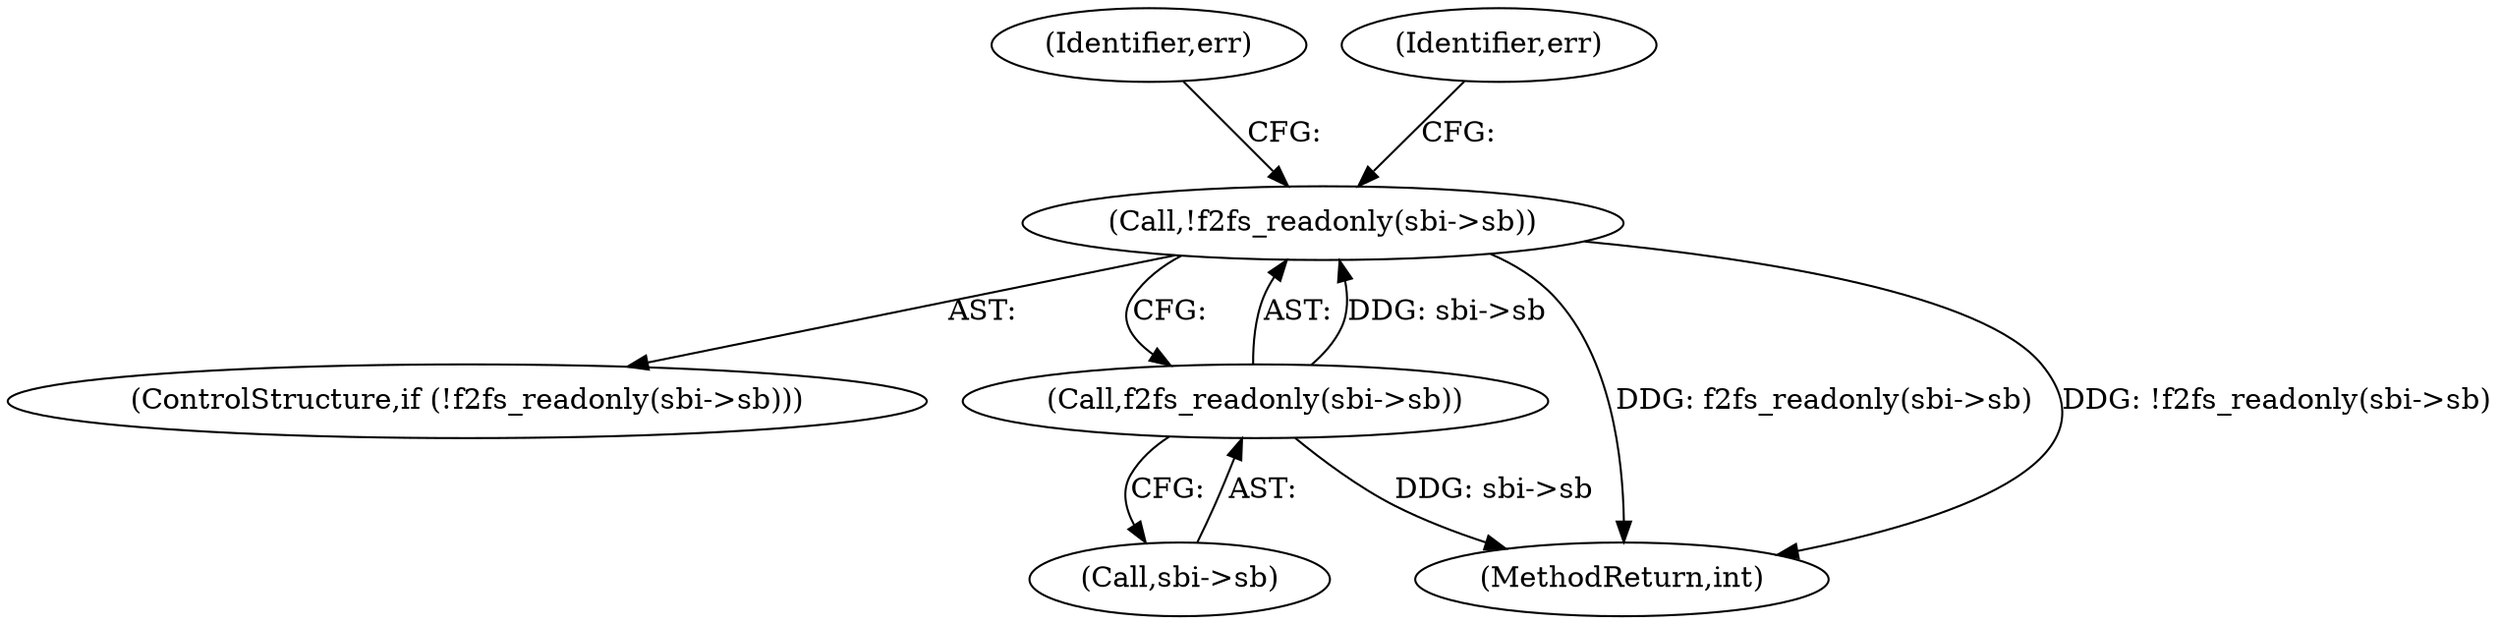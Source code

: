 digraph "0_linux_d4fdf8ba0e5808ba9ad6b44337783bd9935e0982@API" {
"1000250" [label="(Call,!f2fs_readonly(sbi->sb))"];
"1000251" [label="(Call,f2fs_readonly(sbi->sb))"];
"1000252" [label="(Call,sbi->sb)"];
"1000250" [label="(Call,!f2fs_readonly(sbi->sb))"];
"1000249" [label="(ControlStructure,if (!f2fs_readonly(sbi->sb)))"];
"1000257" [label="(Identifier,err)"];
"1000265" [label="(Identifier,err)"];
"1000251" [label="(Call,f2fs_readonly(sbi->sb))"];
"1000312" [label="(MethodReturn,int)"];
"1000250" -> "1000249"  [label="AST: "];
"1000250" -> "1000251"  [label="CFG: "];
"1000251" -> "1000250"  [label="AST: "];
"1000257" -> "1000250"  [label="CFG: "];
"1000265" -> "1000250"  [label="CFG: "];
"1000250" -> "1000312"  [label="DDG: f2fs_readonly(sbi->sb)"];
"1000250" -> "1000312"  [label="DDG: !f2fs_readonly(sbi->sb)"];
"1000251" -> "1000250"  [label="DDG: sbi->sb"];
"1000251" -> "1000252"  [label="CFG: "];
"1000252" -> "1000251"  [label="AST: "];
"1000251" -> "1000312"  [label="DDG: sbi->sb"];
}
